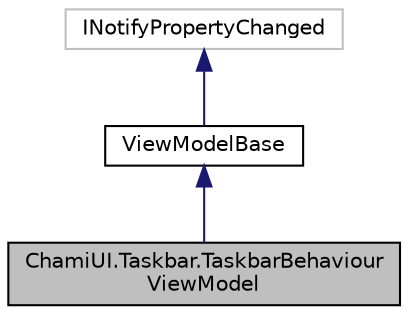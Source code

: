 digraph "ChamiUI.Taskbar.TaskbarBehaviourViewModel"
{
 // LATEX_PDF_SIZE
  edge [fontname="Helvetica",fontsize="10",labelfontname="Helvetica",labelfontsize="10"];
  node [fontname="Helvetica",fontsize="10",shape=record];
  Node1 [label="ChamiUI.Taskbar.TaskbarBehaviour\lViewModel",height=0.2,width=0.4,color="black", fillcolor="grey75", style="filled", fontcolor="black",tooltip="Viewmodel for the taskbar icon"];
  Node2 -> Node1 [dir="back",color="midnightblue",fontsize="10",style="solid",fontname="Helvetica"];
  Node2 [label="ViewModelBase",height=0.2,width=0.4,color="black", fillcolor="white", style="filled",URL="$class_chami_u_i_1_1_presentation_layer_1_1_view_models_1_1_view_model_base.html",tooltip="Base abstract class for all viewmodels in Chami that implements the INotifyPropertyChanged interface."];
  Node3 -> Node2 [dir="back",color="midnightblue",fontsize="10",style="solid",fontname="Helvetica"];
  Node3 [label="INotifyPropertyChanged",height=0.2,width=0.4,color="grey75", fillcolor="white", style="filled",tooltip=" "];
}
